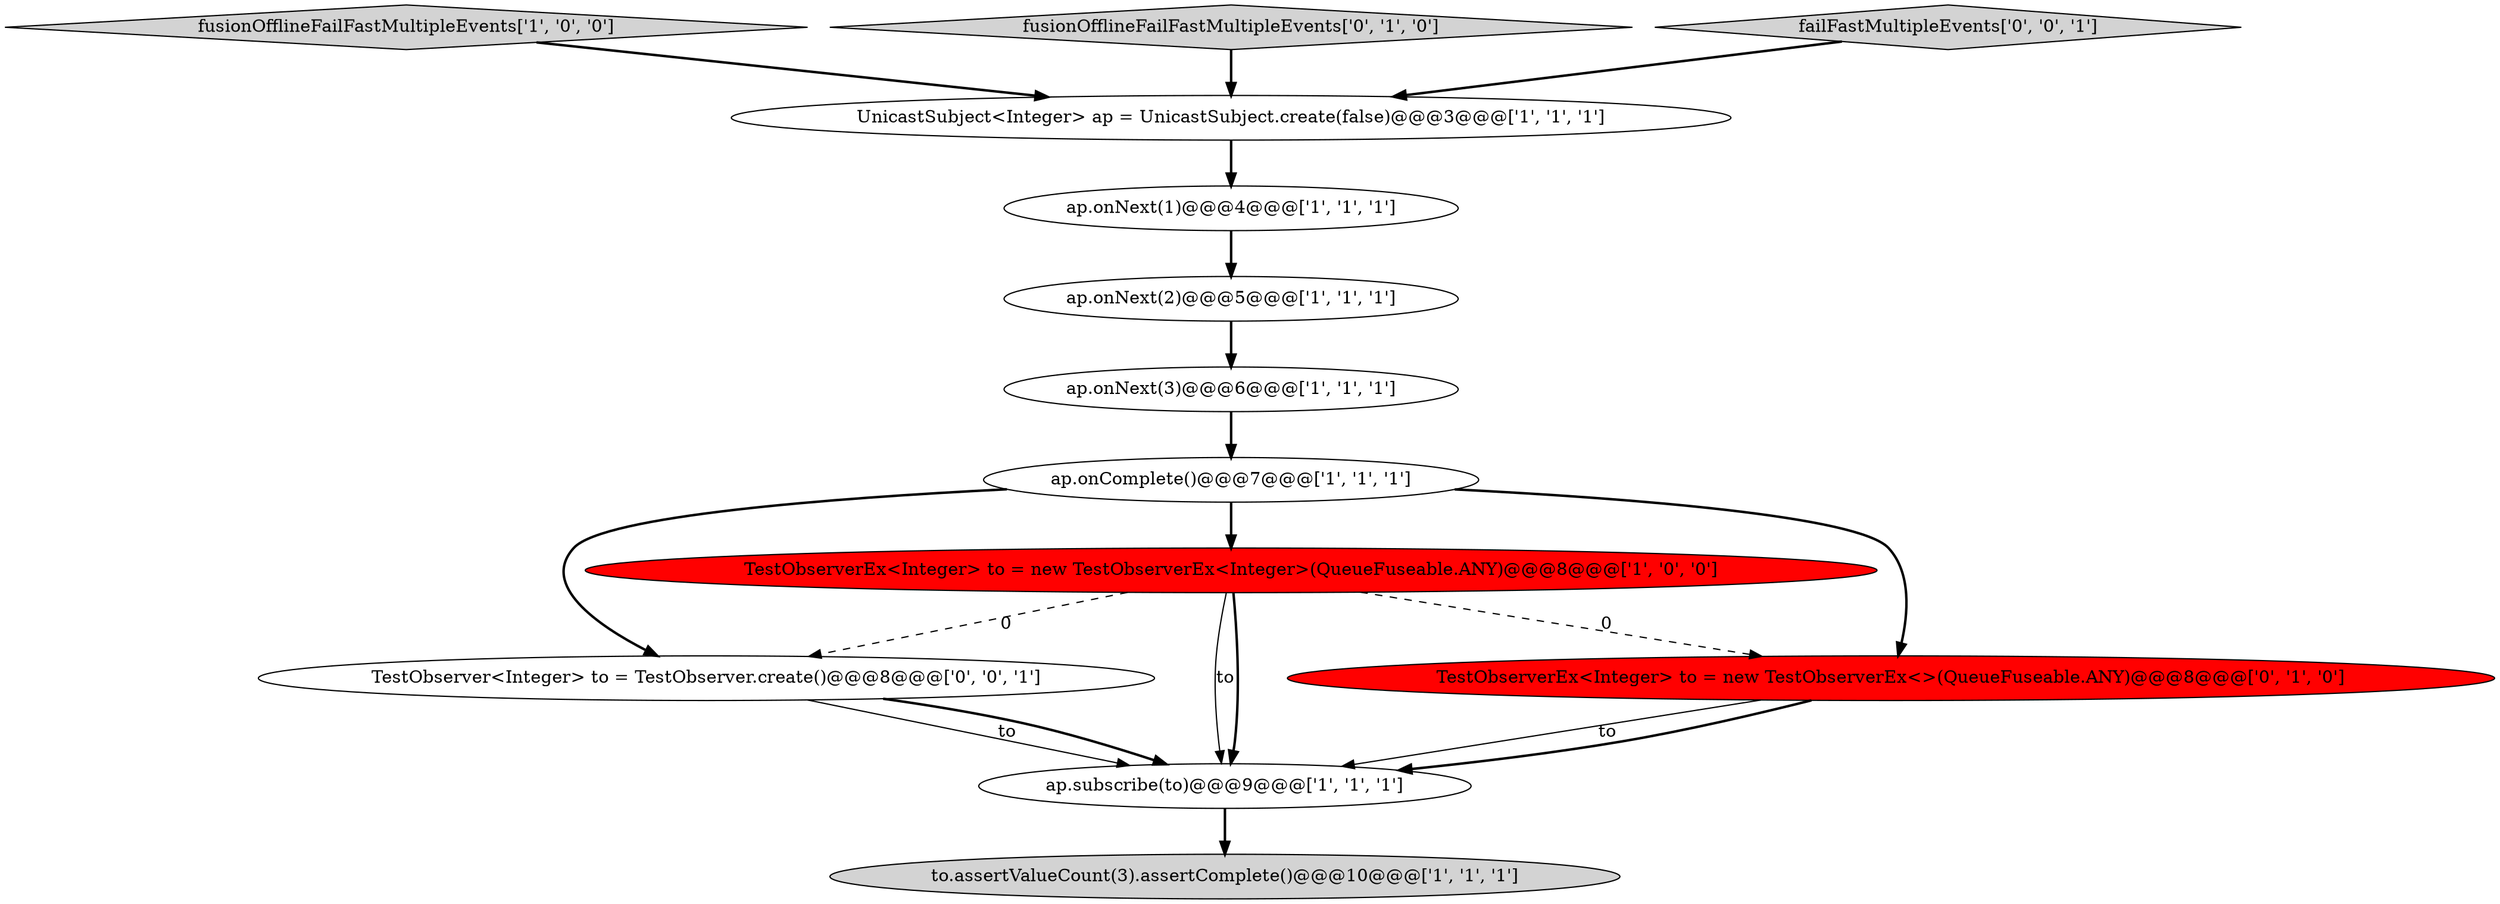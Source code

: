 digraph {
6 [style = filled, label = "fusionOfflineFailFastMultipleEvents['1', '0', '0']", fillcolor = lightgray, shape = diamond image = "AAA0AAABBB1BBB"];
10 [style = filled, label = "fusionOfflineFailFastMultipleEvents['0', '1', '0']", fillcolor = lightgray, shape = diamond image = "AAA0AAABBB2BBB"];
11 [style = filled, label = "TestObserver<Integer> to = TestObserver.create()@@@8@@@['0', '0', '1']", fillcolor = white, shape = ellipse image = "AAA0AAABBB3BBB"];
1 [style = filled, label = "UnicastSubject<Integer> ap = UnicastSubject.create(false)@@@3@@@['1', '1', '1']", fillcolor = white, shape = ellipse image = "AAA0AAABBB1BBB"];
9 [style = filled, label = "TestObserverEx<Integer> to = new TestObserverEx<>(QueueFuseable.ANY)@@@8@@@['0', '1', '0']", fillcolor = red, shape = ellipse image = "AAA1AAABBB2BBB"];
3 [style = filled, label = "to.assertValueCount(3).assertComplete()@@@10@@@['1', '1', '1']", fillcolor = lightgray, shape = ellipse image = "AAA0AAABBB1BBB"];
0 [style = filled, label = "TestObserverEx<Integer> to = new TestObserverEx<Integer>(QueueFuseable.ANY)@@@8@@@['1', '0', '0']", fillcolor = red, shape = ellipse image = "AAA1AAABBB1BBB"];
5 [style = filled, label = "ap.onComplete()@@@7@@@['1', '1', '1']", fillcolor = white, shape = ellipse image = "AAA0AAABBB1BBB"];
7 [style = filled, label = "ap.onNext(2)@@@5@@@['1', '1', '1']", fillcolor = white, shape = ellipse image = "AAA0AAABBB1BBB"];
12 [style = filled, label = "failFastMultipleEvents['0', '0', '1']", fillcolor = lightgray, shape = diamond image = "AAA0AAABBB3BBB"];
2 [style = filled, label = "ap.subscribe(to)@@@9@@@['1', '1', '1']", fillcolor = white, shape = ellipse image = "AAA0AAABBB1BBB"];
8 [style = filled, label = "ap.onNext(3)@@@6@@@['1', '1', '1']", fillcolor = white, shape = ellipse image = "AAA0AAABBB1BBB"];
4 [style = filled, label = "ap.onNext(1)@@@4@@@['1', '1', '1']", fillcolor = white, shape = ellipse image = "AAA0AAABBB1BBB"];
6->1 [style = bold, label=""];
1->4 [style = bold, label=""];
5->11 [style = bold, label=""];
0->11 [style = dashed, label="0"];
9->2 [style = solid, label="to"];
0->9 [style = dashed, label="0"];
8->5 [style = bold, label=""];
5->0 [style = bold, label=""];
5->9 [style = bold, label=""];
7->8 [style = bold, label=""];
10->1 [style = bold, label=""];
9->2 [style = bold, label=""];
12->1 [style = bold, label=""];
11->2 [style = solid, label="to"];
11->2 [style = bold, label=""];
4->7 [style = bold, label=""];
0->2 [style = solid, label="to"];
2->3 [style = bold, label=""];
0->2 [style = bold, label=""];
}
